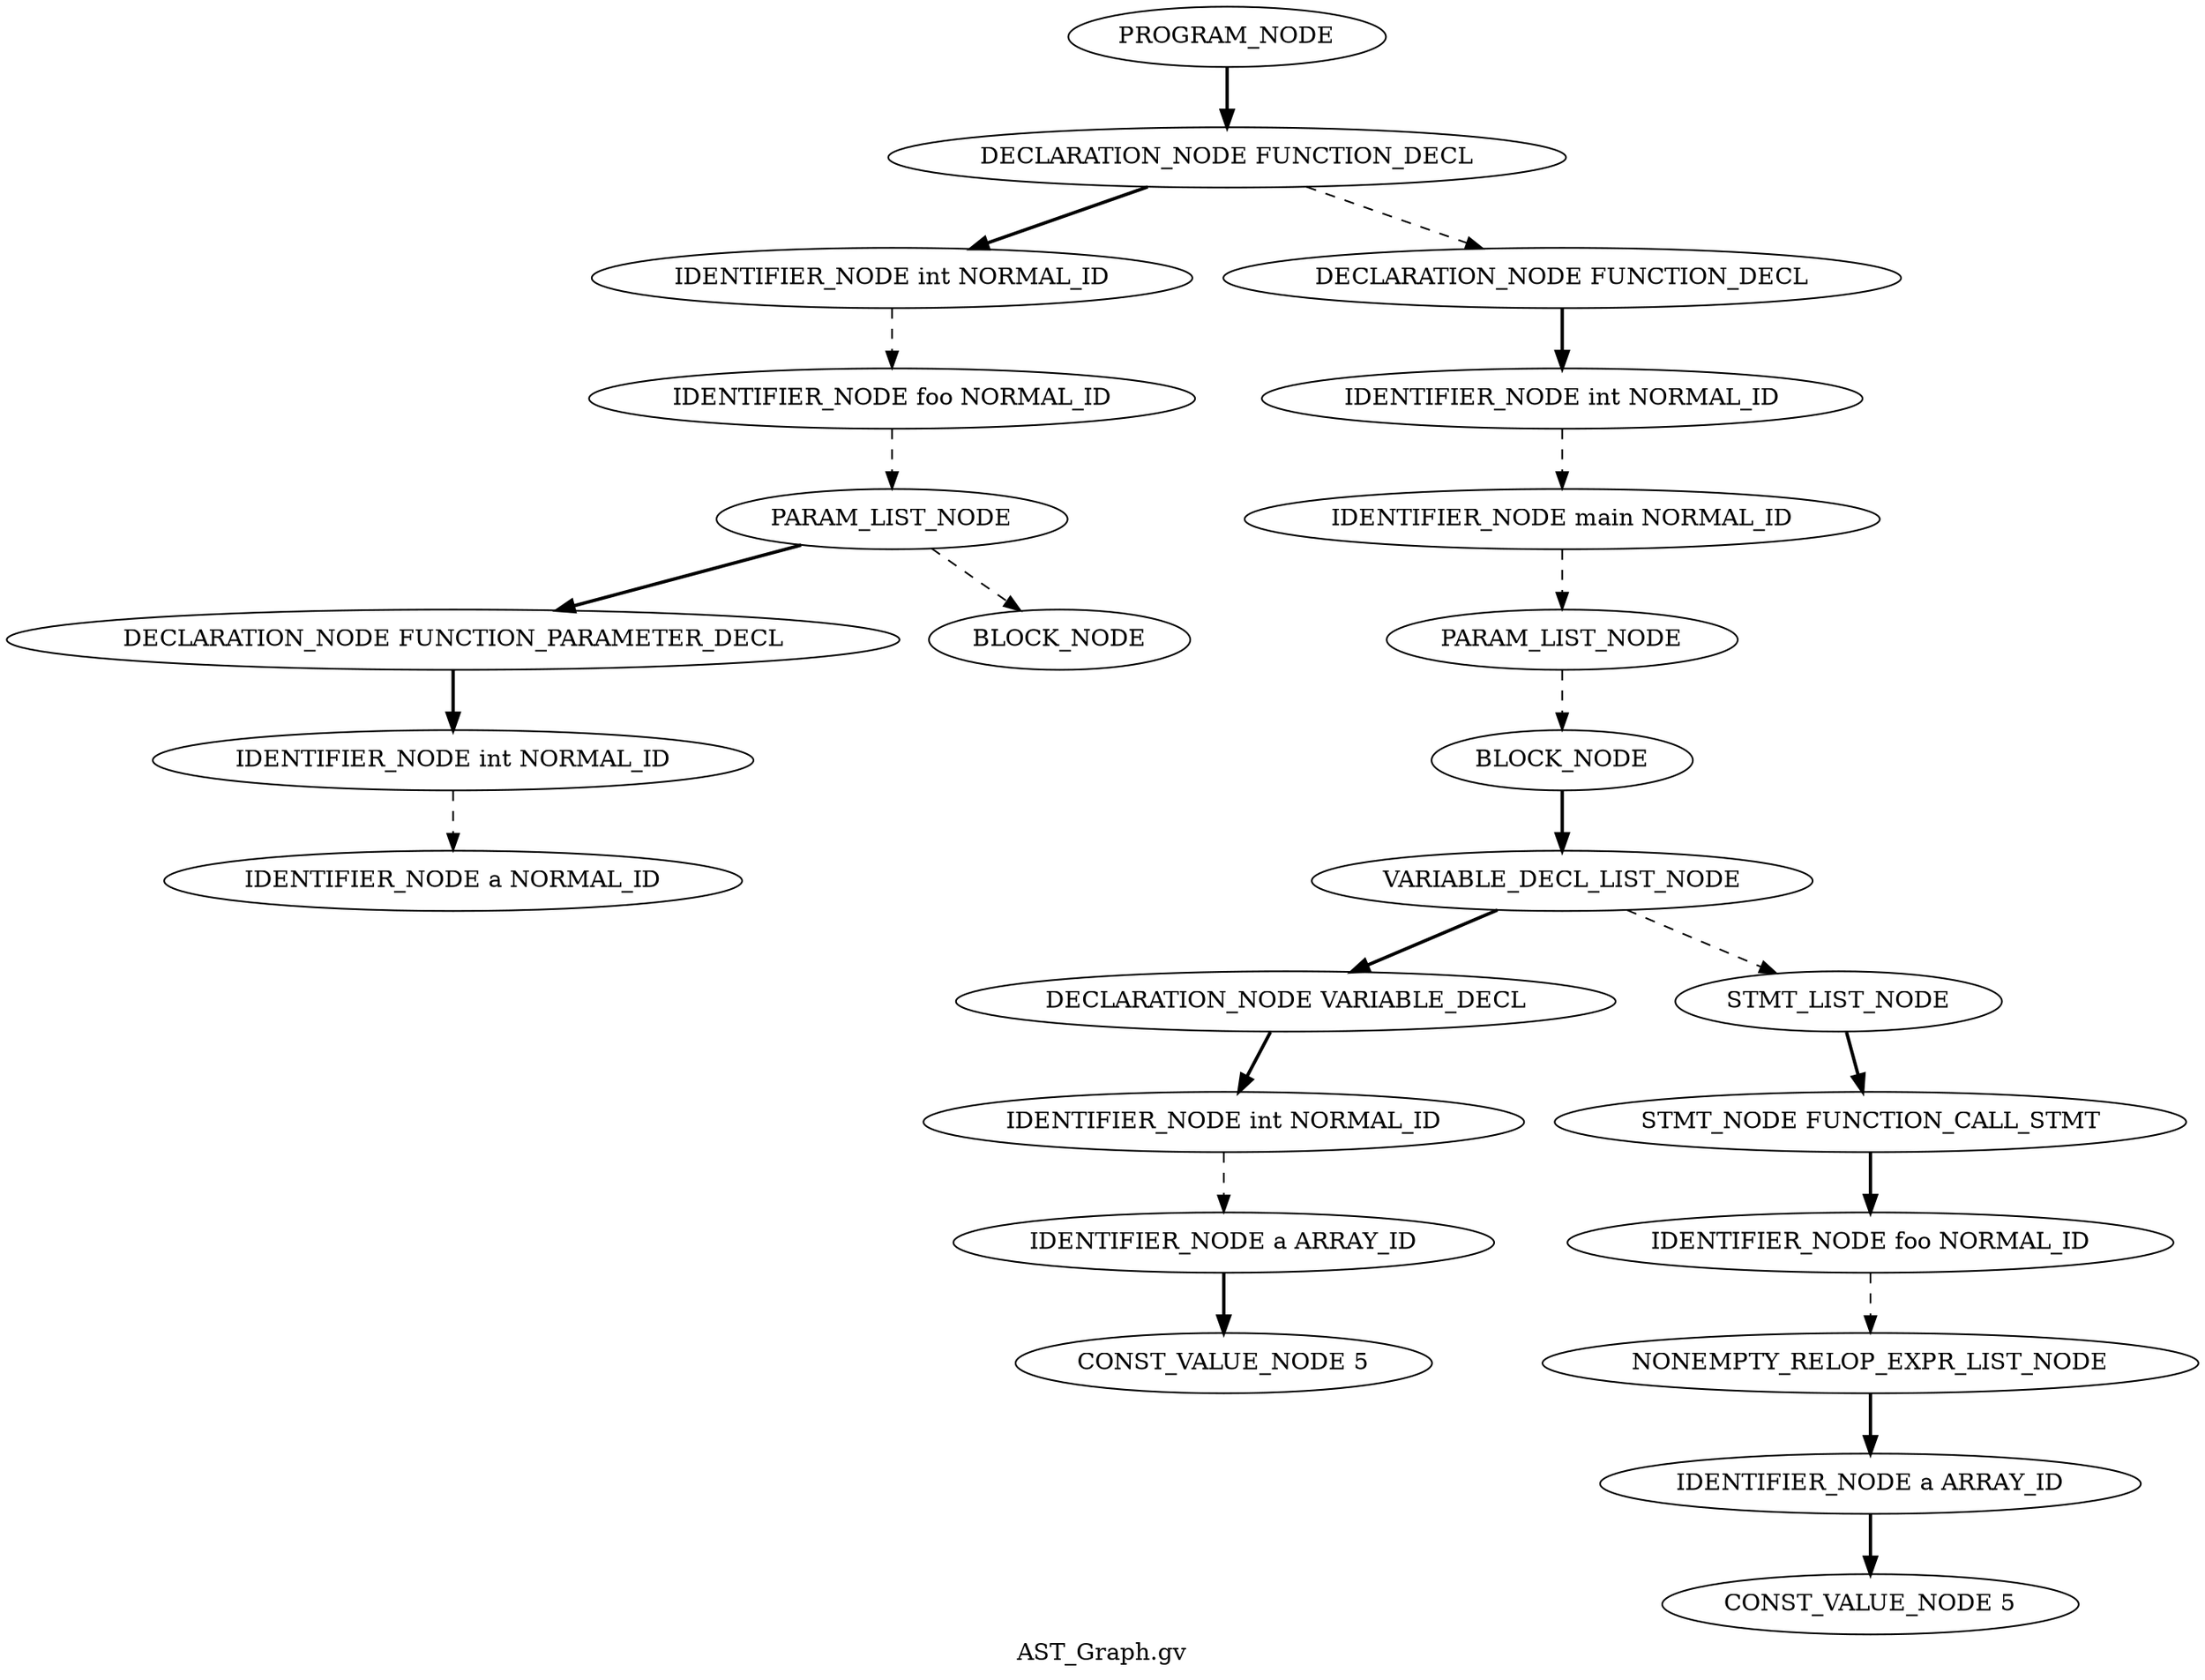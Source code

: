 Digraph AST
{
label = "AST_Graph.gv"
node0 [label ="PROGRAM_NODE"]
node1 [label ="DECLARATION_NODE FUNCTION_DECL"]
node2 [label ="IDENTIFIER_NODE int NORMAL_ID"]
node3 [label ="IDENTIFIER_NODE foo NORMAL_ID"]
node4 [label ="PARAM_LIST_NODE"]
node5 [label ="DECLARATION_NODE FUNCTION_PARAMETER_DECL"]
node6 [label ="IDENTIFIER_NODE int NORMAL_ID"]
node7 [label ="IDENTIFIER_NODE a NORMAL_ID"]
node6 -> node7 [style = dashed]
node5 -> node6 [style = bold]
node4 -> node5 [style = bold]
node8 [label ="BLOCK_NODE"]
node4 -> node8 [style = dashed]
node3 -> node4 [style = dashed]
node2 -> node3 [style = dashed]
node1 -> node2 [style = bold]
node9 [label ="DECLARATION_NODE FUNCTION_DECL"]
node10 [label ="IDENTIFIER_NODE int NORMAL_ID"]
node11 [label ="IDENTIFIER_NODE main NORMAL_ID"]
node12 [label ="PARAM_LIST_NODE"]
node13 [label ="BLOCK_NODE"]
node14 [label ="VARIABLE_DECL_LIST_NODE"]
node15 [label ="DECLARATION_NODE VARIABLE_DECL"]
node16 [label ="IDENTIFIER_NODE int NORMAL_ID"]
node17 [label ="IDENTIFIER_NODE a ARRAY_ID"]
node18 [label ="CONST_VALUE_NODE 5"]
node17 -> node18 [style = bold]
node16 -> node17 [style = dashed]
node15 -> node16 [style = bold]
node14 -> node15 [style = bold]
node19 [label ="STMT_LIST_NODE"]
node20 [label ="STMT_NODE FUNCTION_CALL_STMT"]
node21 [label ="IDENTIFIER_NODE foo NORMAL_ID"]
node22 [label ="NONEMPTY_RELOP_EXPR_LIST_NODE"]
node23 [label ="IDENTIFIER_NODE a ARRAY_ID"]
node24 [label ="CONST_VALUE_NODE 5"]
node23 -> node24 [style = bold]
node22 -> node23 [style = bold]
node21 -> node22 [style = dashed]
node20 -> node21 [style = bold]
node19 -> node20 [style = bold]
node14 -> node19 [style = dashed]
node13 -> node14 [style = bold]
node12 -> node13 [style = dashed]
node11 -> node12 [style = dashed]
node10 -> node11 [style = dashed]
node9 -> node10 [style = bold]
node1 -> node9 [style = dashed]
node0 -> node1 [style = bold]
}
